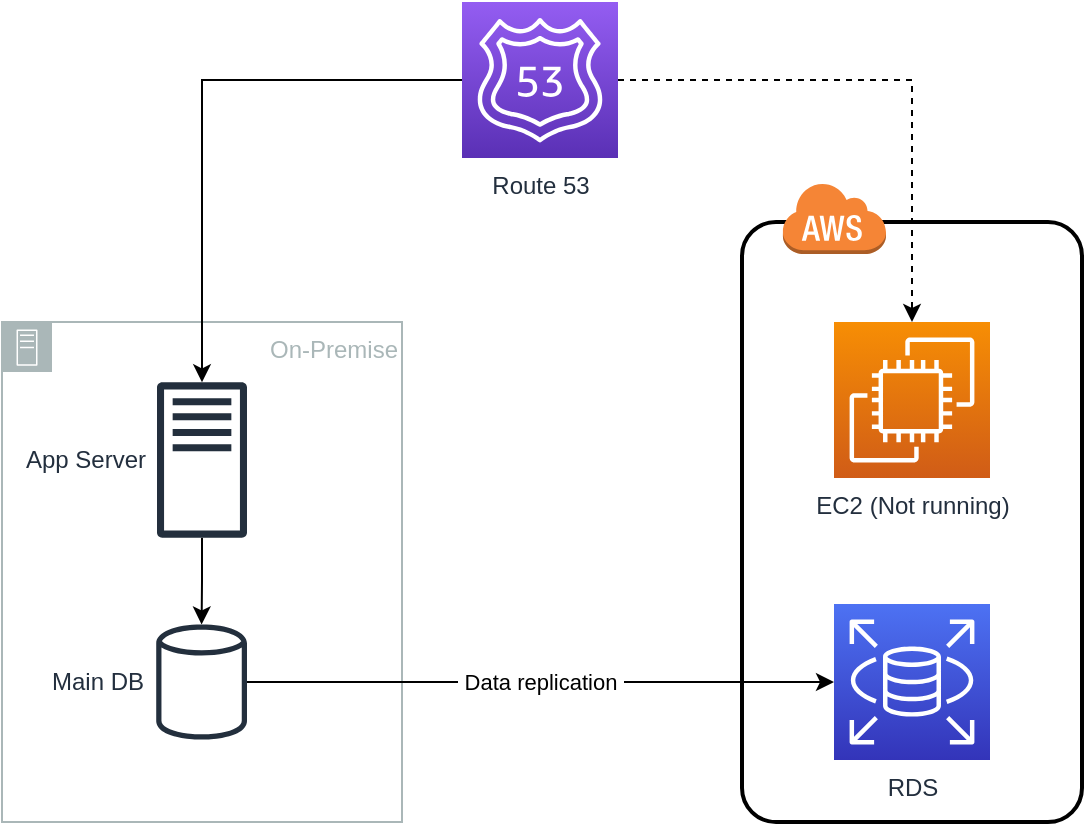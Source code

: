 <mxfile version="21.5.1" type="device">
  <diagram name="Page-1" id="2fAq6_ZNs4XnCEFOR9Ar">
    <mxGraphModel dx="1605" dy="831" grid="1" gridSize="10" guides="1" tooltips="1" connect="1" arrows="1" fold="1" page="1" pageScale="1" pageWidth="827" pageHeight="1169" math="0" shadow="0">
      <root>
        <mxCell id="0" />
        <mxCell id="1" parent="0" />
        <mxCell id="fDUVM69TVEzkQ0HkN7HT-3" value="On-Premise" style="sketch=0;outlineConnect=0;gradientColor=none;html=1;whiteSpace=wrap;fontSize=12;fontStyle=0;shape=mxgraph.aws4.group;grIcon=mxgraph.aws4.group_on_premise;strokeColor=#AAB7B8;fillColor=none;verticalAlign=top;align=right;spacingLeft=30;fontColor=#AAB7B8;dashed=0;" parent="1" vertex="1">
          <mxGeometry x="-400" y="170" width="200" height="250" as="geometry" />
        </mxCell>
        <mxCell id="q0wR6umdZn5cuXjY7XMw-1" style="edgeStyle=orthogonalEdgeStyle;rounded=0;orthogonalLoop=1;jettySize=auto;html=1;" edge="1" parent="1" source="fDUVM69TVEzkQ0HkN7HT-6" target="fDUVM69TVEzkQ0HkN7HT-8">
          <mxGeometry relative="1" as="geometry" />
        </mxCell>
        <mxCell id="fDUVM69TVEzkQ0HkN7HT-6" value="App Server" style="sketch=0;outlineConnect=0;fontColor=#232F3E;gradientColor=none;fillColor=#232F3D;strokeColor=none;dashed=0;verticalLabelPosition=middle;verticalAlign=middle;align=right;html=1;fontSize=12;fontStyle=0;aspect=fixed;pointerEvents=1;shape=mxgraph.aws4.traditional_server;labelPosition=left;spacingRight=5;" parent="1" vertex="1">
          <mxGeometry x="-322.5" y="200" width="45" height="78" as="geometry" />
        </mxCell>
        <mxCell id="fDUVM69TVEzkQ0HkN7HT-32" value="&amp;nbsp;Data replication&amp;nbsp;" style="edgeStyle=orthogonalEdgeStyle;rounded=0;orthogonalLoop=1;jettySize=auto;html=1;entryX=0;entryY=0.5;entryDx=0;entryDy=0;entryPerimeter=0;" parent="1" source="fDUVM69TVEzkQ0HkN7HT-8" target="fDUVM69TVEzkQ0HkN7HT-20" edge="1">
          <mxGeometry relative="1" as="geometry" />
        </mxCell>
        <mxCell id="fDUVM69TVEzkQ0HkN7HT-8" value="Main DB" style="sketch=0;outlineConnect=0;fontColor=#232F3E;gradientColor=none;fillColor=#232F3D;strokeColor=none;dashed=0;verticalLabelPosition=middle;verticalAlign=middle;align=right;html=1;fontSize=12;fontStyle=0;aspect=fixed;pointerEvents=1;shape=mxgraph.aws4.generic_database;labelPosition=left;spacingRight=5;" parent="1" vertex="1">
          <mxGeometry x="-322.89" y="320" width="45.39" height="60" as="geometry" />
        </mxCell>
        <mxCell id="fDUVM69TVEzkQ0HkN7HT-18" value="" style="rounded=1;arcSize=10;dashed=0;fillColor=none;gradientColor=none;strokeWidth=2;" parent="1" vertex="1">
          <mxGeometry x="-30" y="120" width="170" height="300" as="geometry" />
        </mxCell>
        <mxCell id="fDUVM69TVEzkQ0HkN7HT-19" value="" style="dashed=0;html=1;shape=mxgraph.aws3.cloud;fillColor=#F58536;gradientColor=none;dashed=0;" parent="1" vertex="1">
          <mxGeometry x="-10" y="100" width="52" height="36" as="geometry" />
        </mxCell>
        <mxCell id="fDUVM69TVEzkQ0HkN7HT-20" value="RDS" style="sketch=0;points=[[0,0,0],[0.25,0,0],[0.5,0,0],[0.75,0,0],[1,0,0],[0,1,0],[0.25,1,0],[0.5,1,0],[0.75,1,0],[1,1,0],[0,0.25,0],[0,0.5,0],[0,0.75,0],[1,0.25,0],[1,0.5,0],[1,0.75,0]];outlineConnect=0;fontColor=#232F3E;gradientColor=#4D72F3;gradientDirection=north;fillColor=#3334B9;strokeColor=#ffffff;dashed=0;verticalLabelPosition=bottom;verticalAlign=top;align=center;html=1;fontSize=12;fontStyle=0;aspect=fixed;shape=mxgraph.aws4.resourceIcon;resIcon=mxgraph.aws4.rds;" parent="1" vertex="1">
          <mxGeometry x="16" y="311" width="78" height="78" as="geometry" />
        </mxCell>
        <mxCell id="fDUVM69TVEzkQ0HkN7HT-29" value="EC2 (Not running)" style="sketch=0;points=[[0,0,0],[0.25,0,0],[0.5,0,0],[0.75,0,0],[1,0,0],[0,1,0],[0.25,1,0],[0.5,1,0],[0.75,1,0],[1,1,0],[0,0.25,0],[0,0.5,0],[0,0.75,0],[1,0.25,0],[1,0.5,0],[1,0.75,0]];outlineConnect=0;fontColor=#232F3E;gradientColor=#F78E04;gradientDirection=north;fillColor=#D05C17;strokeColor=#ffffff;dashed=0;verticalLabelPosition=bottom;verticalAlign=top;align=center;html=1;fontSize=12;fontStyle=0;aspect=fixed;shape=mxgraph.aws4.resourceIcon;resIcon=mxgraph.aws4.ec2;" parent="1" vertex="1">
          <mxGeometry x="16" y="170" width="78" height="78" as="geometry" />
        </mxCell>
        <mxCell id="fDUVM69TVEzkQ0HkN7HT-34" style="edgeStyle=orthogonalEdgeStyle;rounded=0;orthogonalLoop=1;jettySize=auto;html=1;dashed=1;" parent="1" source="fDUVM69TVEzkQ0HkN7HT-33" target="fDUVM69TVEzkQ0HkN7HT-29" edge="1">
          <mxGeometry relative="1" as="geometry" />
        </mxCell>
        <mxCell id="fDUVM69TVEzkQ0HkN7HT-35" style="edgeStyle=orthogonalEdgeStyle;rounded=0;orthogonalLoop=1;jettySize=auto;html=1;" parent="1" source="fDUVM69TVEzkQ0HkN7HT-33" target="fDUVM69TVEzkQ0HkN7HT-6" edge="1">
          <mxGeometry relative="1" as="geometry" />
        </mxCell>
        <mxCell id="fDUVM69TVEzkQ0HkN7HT-33" value="Route 53" style="sketch=0;points=[[0,0,0],[0.25,0,0],[0.5,0,0],[0.75,0,0],[1,0,0],[0,1,0],[0.25,1,0],[0.5,1,0],[0.75,1,0],[1,1,0],[0,0.25,0],[0,0.5,0],[0,0.75,0],[1,0.25,0],[1,0.5,0],[1,0.75,0]];outlineConnect=0;fontColor=#232F3E;gradientColor=#945DF2;gradientDirection=north;fillColor=#5A30B5;strokeColor=#ffffff;dashed=0;verticalLabelPosition=bottom;verticalAlign=top;align=center;html=1;fontSize=12;fontStyle=0;aspect=fixed;shape=mxgraph.aws4.resourceIcon;resIcon=mxgraph.aws4.route_53;" parent="1" vertex="1">
          <mxGeometry x="-170" y="10" width="78" height="78" as="geometry" />
        </mxCell>
      </root>
    </mxGraphModel>
  </diagram>
</mxfile>
